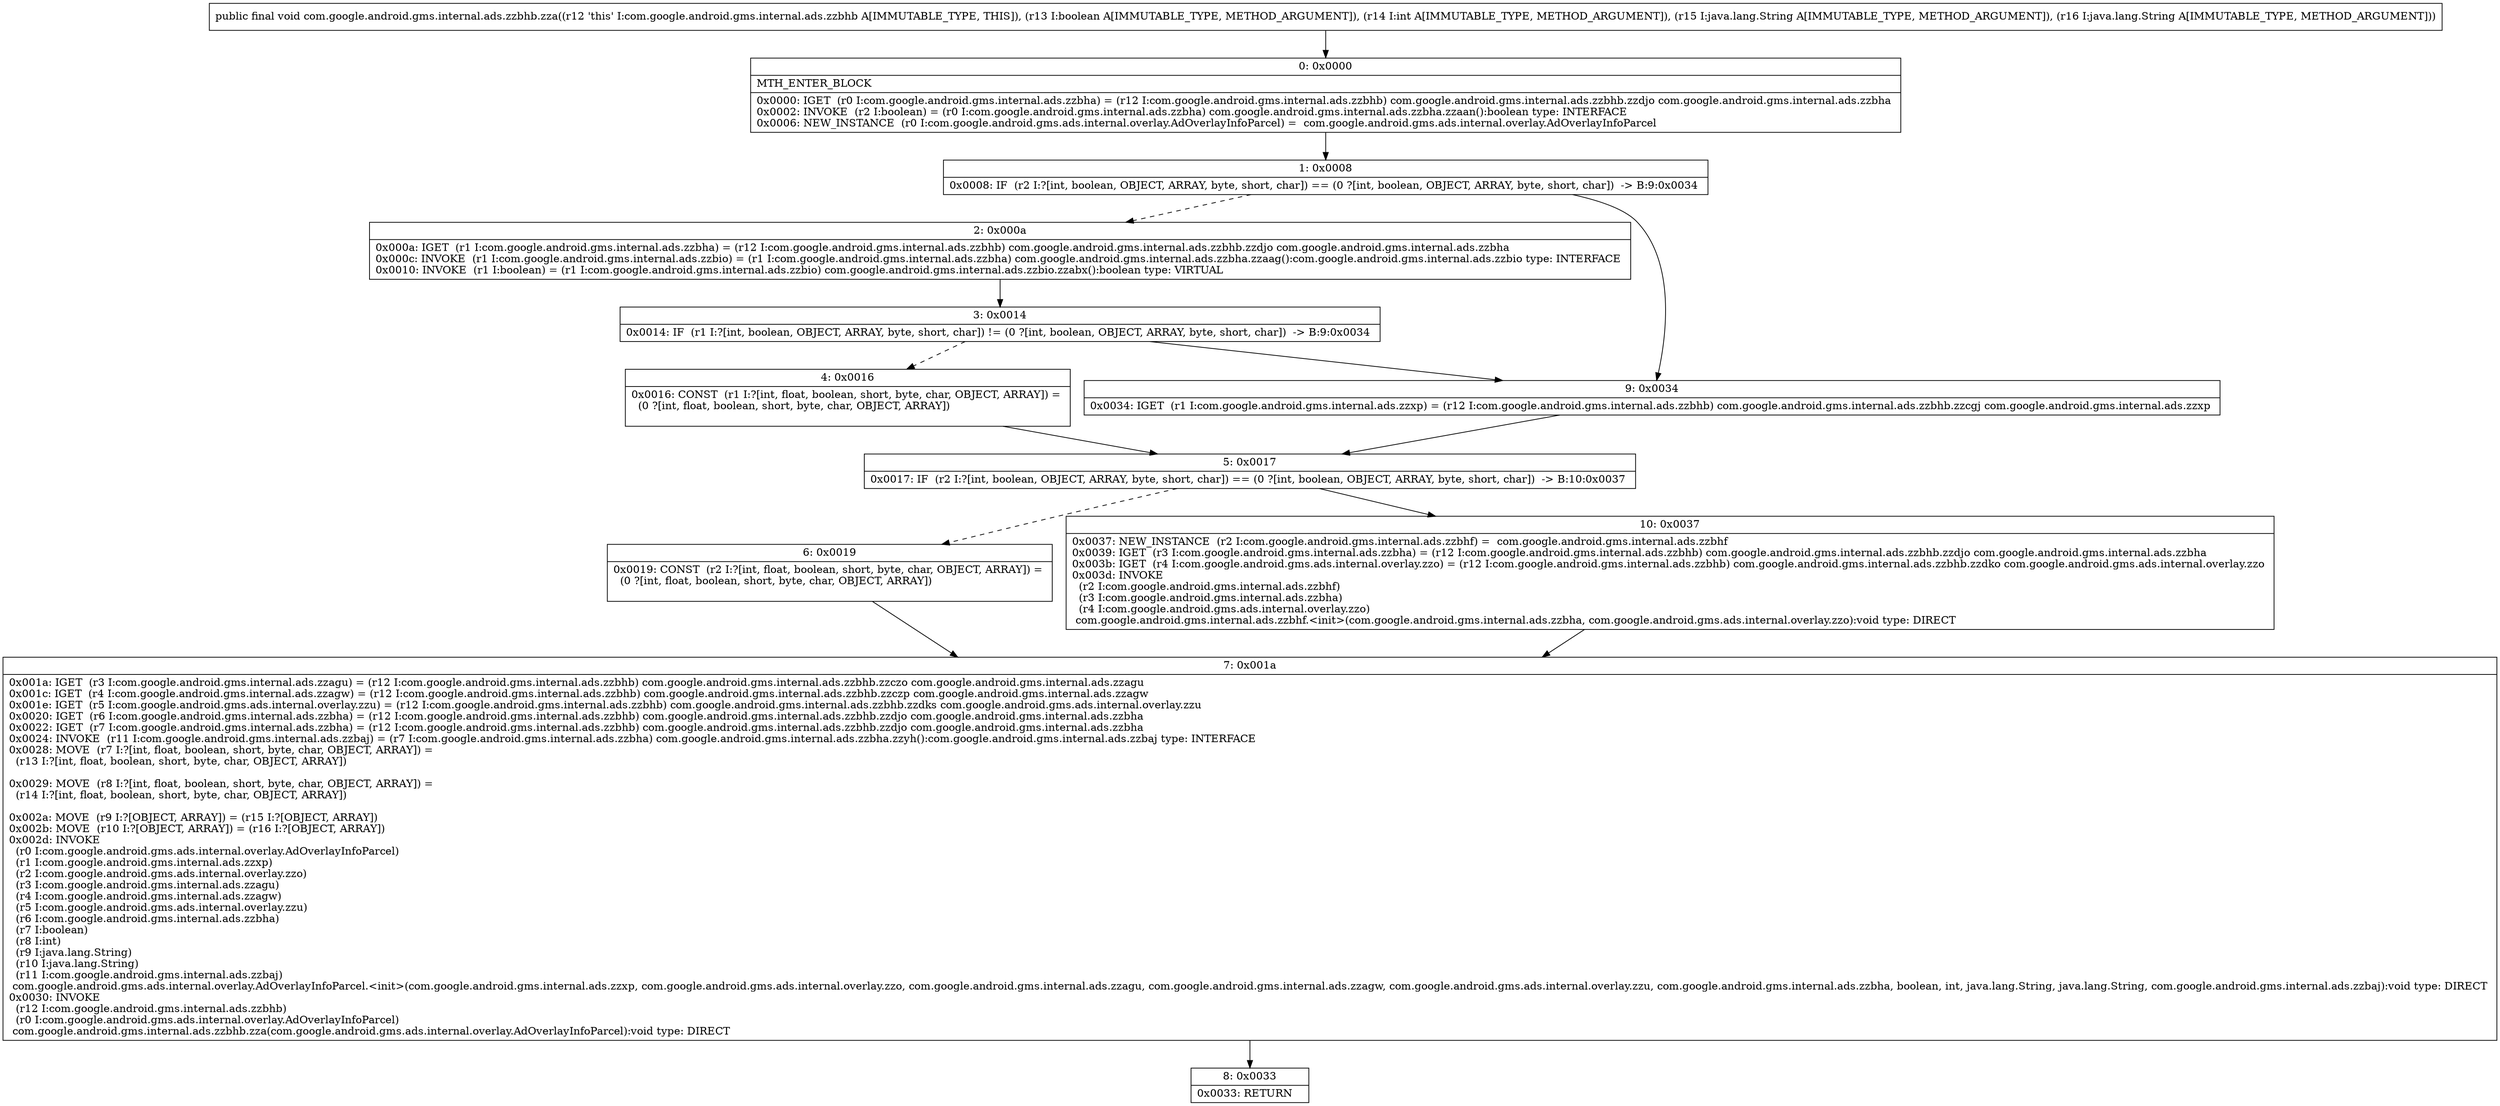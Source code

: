 digraph "CFG forcom.google.android.gms.internal.ads.zzbhb.zza(ZILjava\/lang\/String;Ljava\/lang\/String;)V" {
Node_0 [shape=record,label="{0\:\ 0x0000|MTH_ENTER_BLOCK\l|0x0000: IGET  (r0 I:com.google.android.gms.internal.ads.zzbha) = (r12 I:com.google.android.gms.internal.ads.zzbhb) com.google.android.gms.internal.ads.zzbhb.zzdjo com.google.android.gms.internal.ads.zzbha \l0x0002: INVOKE  (r2 I:boolean) = (r0 I:com.google.android.gms.internal.ads.zzbha) com.google.android.gms.internal.ads.zzbha.zzaan():boolean type: INTERFACE \l0x0006: NEW_INSTANCE  (r0 I:com.google.android.gms.ads.internal.overlay.AdOverlayInfoParcel) =  com.google.android.gms.ads.internal.overlay.AdOverlayInfoParcel \l}"];
Node_1 [shape=record,label="{1\:\ 0x0008|0x0008: IF  (r2 I:?[int, boolean, OBJECT, ARRAY, byte, short, char]) == (0 ?[int, boolean, OBJECT, ARRAY, byte, short, char])  \-\> B:9:0x0034 \l}"];
Node_2 [shape=record,label="{2\:\ 0x000a|0x000a: IGET  (r1 I:com.google.android.gms.internal.ads.zzbha) = (r12 I:com.google.android.gms.internal.ads.zzbhb) com.google.android.gms.internal.ads.zzbhb.zzdjo com.google.android.gms.internal.ads.zzbha \l0x000c: INVOKE  (r1 I:com.google.android.gms.internal.ads.zzbio) = (r1 I:com.google.android.gms.internal.ads.zzbha) com.google.android.gms.internal.ads.zzbha.zzaag():com.google.android.gms.internal.ads.zzbio type: INTERFACE \l0x0010: INVOKE  (r1 I:boolean) = (r1 I:com.google.android.gms.internal.ads.zzbio) com.google.android.gms.internal.ads.zzbio.zzabx():boolean type: VIRTUAL \l}"];
Node_3 [shape=record,label="{3\:\ 0x0014|0x0014: IF  (r1 I:?[int, boolean, OBJECT, ARRAY, byte, short, char]) != (0 ?[int, boolean, OBJECT, ARRAY, byte, short, char])  \-\> B:9:0x0034 \l}"];
Node_4 [shape=record,label="{4\:\ 0x0016|0x0016: CONST  (r1 I:?[int, float, boolean, short, byte, char, OBJECT, ARRAY]) = \l  (0 ?[int, float, boolean, short, byte, char, OBJECT, ARRAY])\l \l}"];
Node_5 [shape=record,label="{5\:\ 0x0017|0x0017: IF  (r2 I:?[int, boolean, OBJECT, ARRAY, byte, short, char]) == (0 ?[int, boolean, OBJECT, ARRAY, byte, short, char])  \-\> B:10:0x0037 \l}"];
Node_6 [shape=record,label="{6\:\ 0x0019|0x0019: CONST  (r2 I:?[int, float, boolean, short, byte, char, OBJECT, ARRAY]) = \l  (0 ?[int, float, boolean, short, byte, char, OBJECT, ARRAY])\l \l}"];
Node_7 [shape=record,label="{7\:\ 0x001a|0x001a: IGET  (r3 I:com.google.android.gms.internal.ads.zzagu) = (r12 I:com.google.android.gms.internal.ads.zzbhb) com.google.android.gms.internal.ads.zzbhb.zzczo com.google.android.gms.internal.ads.zzagu \l0x001c: IGET  (r4 I:com.google.android.gms.internal.ads.zzagw) = (r12 I:com.google.android.gms.internal.ads.zzbhb) com.google.android.gms.internal.ads.zzbhb.zzczp com.google.android.gms.internal.ads.zzagw \l0x001e: IGET  (r5 I:com.google.android.gms.ads.internal.overlay.zzu) = (r12 I:com.google.android.gms.internal.ads.zzbhb) com.google.android.gms.internal.ads.zzbhb.zzdks com.google.android.gms.ads.internal.overlay.zzu \l0x0020: IGET  (r6 I:com.google.android.gms.internal.ads.zzbha) = (r12 I:com.google.android.gms.internal.ads.zzbhb) com.google.android.gms.internal.ads.zzbhb.zzdjo com.google.android.gms.internal.ads.zzbha \l0x0022: IGET  (r7 I:com.google.android.gms.internal.ads.zzbha) = (r12 I:com.google.android.gms.internal.ads.zzbhb) com.google.android.gms.internal.ads.zzbhb.zzdjo com.google.android.gms.internal.ads.zzbha \l0x0024: INVOKE  (r11 I:com.google.android.gms.internal.ads.zzbaj) = (r7 I:com.google.android.gms.internal.ads.zzbha) com.google.android.gms.internal.ads.zzbha.zzyh():com.google.android.gms.internal.ads.zzbaj type: INTERFACE \l0x0028: MOVE  (r7 I:?[int, float, boolean, short, byte, char, OBJECT, ARRAY]) = \l  (r13 I:?[int, float, boolean, short, byte, char, OBJECT, ARRAY])\l \l0x0029: MOVE  (r8 I:?[int, float, boolean, short, byte, char, OBJECT, ARRAY]) = \l  (r14 I:?[int, float, boolean, short, byte, char, OBJECT, ARRAY])\l \l0x002a: MOVE  (r9 I:?[OBJECT, ARRAY]) = (r15 I:?[OBJECT, ARRAY]) \l0x002b: MOVE  (r10 I:?[OBJECT, ARRAY]) = (r16 I:?[OBJECT, ARRAY]) \l0x002d: INVOKE  \l  (r0 I:com.google.android.gms.ads.internal.overlay.AdOverlayInfoParcel)\l  (r1 I:com.google.android.gms.internal.ads.zzxp)\l  (r2 I:com.google.android.gms.ads.internal.overlay.zzo)\l  (r3 I:com.google.android.gms.internal.ads.zzagu)\l  (r4 I:com.google.android.gms.internal.ads.zzagw)\l  (r5 I:com.google.android.gms.ads.internal.overlay.zzu)\l  (r6 I:com.google.android.gms.internal.ads.zzbha)\l  (r7 I:boolean)\l  (r8 I:int)\l  (r9 I:java.lang.String)\l  (r10 I:java.lang.String)\l  (r11 I:com.google.android.gms.internal.ads.zzbaj)\l com.google.android.gms.ads.internal.overlay.AdOverlayInfoParcel.\<init\>(com.google.android.gms.internal.ads.zzxp, com.google.android.gms.ads.internal.overlay.zzo, com.google.android.gms.internal.ads.zzagu, com.google.android.gms.internal.ads.zzagw, com.google.android.gms.ads.internal.overlay.zzu, com.google.android.gms.internal.ads.zzbha, boolean, int, java.lang.String, java.lang.String, com.google.android.gms.internal.ads.zzbaj):void type: DIRECT \l0x0030: INVOKE  \l  (r12 I:com.google.android.gms.internal.ads.zzbhb)\l  (r0 I:com.google.android.gms.ads.internal.overlay.AdOverlayInfoParcel)\l com.google.android.gms.internal.ads.zzbhb.zza(com.google.android.gms.ads.internal.overlay.AdOverlayInfoParcel):void type: DIRECT \l}"];
Node_8 [shape=record,label="{8\:\ 0x0033|0x0033: RETURN   \l}"];
Node_9 [shape=record,label="{9\:\ 0x0034|0x0034: IGET  (r1 I:com.google.android.gms.internal.ads.zzxp) = (r12 I:com.google.android.gms.internal.ads.zzbhb) com.google.android.gms.internal.ads.zzbhb.zzcgj com.google.android.gms.internal.ads.zzxp \l}"];
Node_10 [shape=record,label="{10\:\ 0x0037|0x0037: NEW_INSTANCE  (r2 I:com.google.android.gms.internal.ads.zzbhf) =  com.google.android.gms.internal.ads.zzbhf \l0x0039: IGET  (r3 I:com.google.android.gms.internal.ads.zzbha) = (r12 I:com.google.android.gms.internal.ads.zzbhb) com.google.android.gms.internal.ads.zzbhb.zzdjo com.google.android.gms.internal.ads.zzbha \l0x003b: IGET  (r4 I:com.google.android.gms.ads.internal.overlay.zzo) = (r12 I:com.google.android.gms.internal.ads.zzbhb) com.google.android.gms.internal.ads.zzbhb.zzdko com.google.android.gms.ads.internal.overlay.zzo \l0x003d: INVOKE  \l  (r2 I:com.google.android.gms.internal.ads.zzbhf)\l  (r3 I:com.google.android.gms.internal.ads.zzbha)\l  (r4 I:com.google.android.gms.ads.internal.overlay.zzo)\l com.google.android.gms.internal.ads.zzbhf.\<init\>(com.google.android.gms.internal.ads.zzbha, com.google.android.gms.ads.internal.overlay.zzo):void type: DIRECT \l}"];
MethodNode[shape=record,label="{public final void com.google.android.gms.internal.ads.zzbhb.zza((r12 'this' I:com.google.android.gms.internal.ads.zzbhb A[IMMUTABLE_TYPE, THIS]), (r13 I:boolean A[IMMUTABLE_TYPE, METHOD_ARGUMENT]), (r14 I:int A[IMMUTABLE_TYPE, METHOD_ARGUMENT]), (r15 I:java.lang.String A[IMMUTABLE_TYPE, METHOD_ARGUMENT]), (r16 I:java.lang.String A[IMMUTABLE_TYPE, METHOD_ARGUMENT])) }"];
MethodNode -> Node_0;
Node_0 -> Node_1;
Node_1 -> Node_2[style=dashed];
Node_1 -> Node_9;
Node_2 -> Node_3;
Node_3 -> Node_4[style=dashed];
Node_3 -> Node_9;
Node_4 -> Node_5;
Node_5 -> Node_6[style=dashed];
Node_5 -> Node_10;
Node_6 -> Node_7;
Node_7 -> Node_8;
Node_9 -> Node_5;
Node_10 -> Node_7;
}

